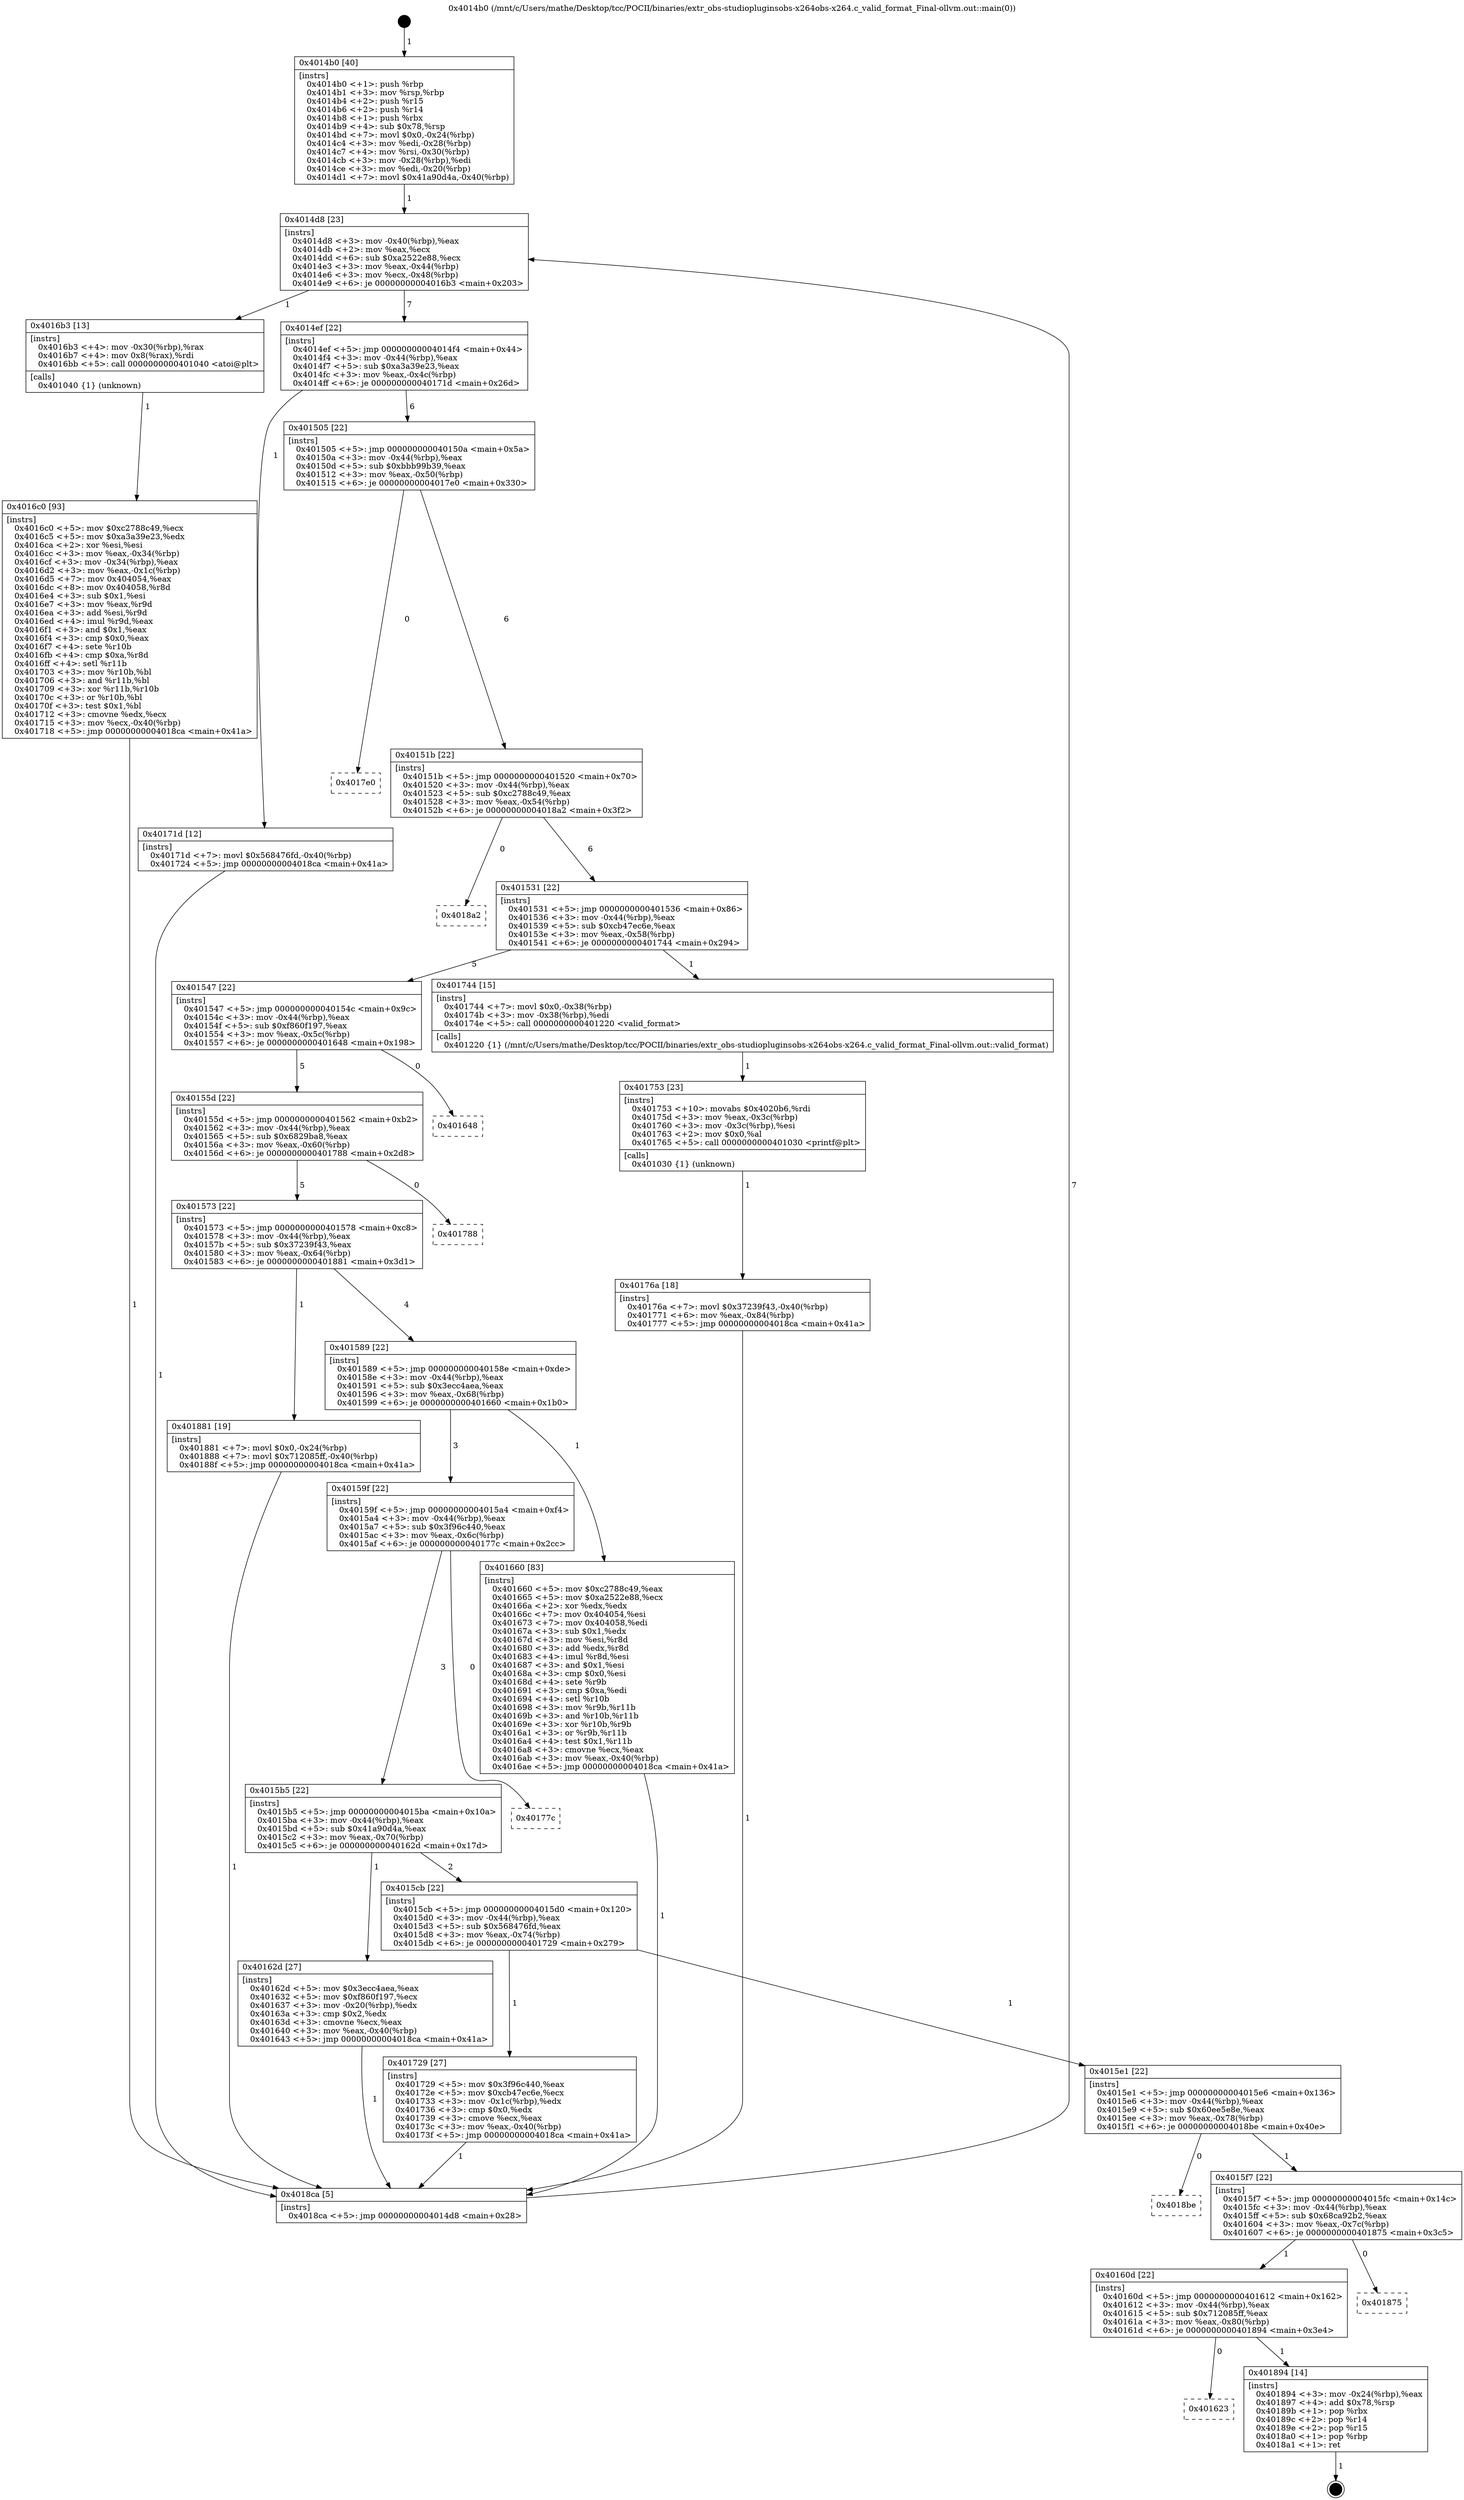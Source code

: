 digraph "0x4014b0" {
  label = "0x4014b0 (/mnt/c/Users/mathe/Desktop/tcc/POCII/binaries/extr_obs-studiopluginsobs-x264obs-x264.c_valid_format_Final-ollvm.out::main(0))"
  labelloc = "t"
  node[shape=record]

  Entry [label="",width=0.3,height=0.3,shape=circle,fillcolor=black,style=filled]
  "0x4014d8" [label="{
     0x4014d8 [23]\l
     | [instrs]\l
     &nbsp;&nbsp;0x4014d8 \<+3\>: mov -0x40(%rbp),%eax\l
     &nbsp;&nbsp;0x4014db \<+2\>: mov %eax,%ecx\l
     &nbsp;&nbsp;0x4014dd \<+6\>: sub $0xa2522e88,%ecx\l
     &nbsp;&nbsp;0x4014e3 \<+3\>: mov %eax,-0x44(%rbp)\l
     &nbsp;&nbsp;0x4014e6 \<+3\>: mov %ecx,-0x48(%rbp)\l
     &nbsp;&nbsp;0x4014e9 \<+6\>: je 00000000004016b3 \<main+0x203\>\l
  }"]
  "0x4016b3" [label="{
     0x4016b3 [13]\l
     | [instrs]\l
     &nbsp;&nbsp;0x4016b3 \<+4\>: mov -0x30(%rbp),%rax\l
     &nbsp;&nbsp;0x4016b7 \<+4\>: mov 0x8(%rax),%rdi\l
     &nbsp;&nbsp;0x4016bb \<+5\>: call 0000000000401040 \<atoi@plt\>\l
     | [calls]\l
     &nbsp;&nbsp;0x401040 \{1\} (unknown)\l
  }"]
  "0x4014ef" [label="{
     0x4014ef [22]\l
     | [instrs]\l
     &nbsp;&nbsp;0x4014ef \<+5\>: jmp 00000000004014f4 \<main+0x44\>\l
     &nbsp;&nbsp;0x4014f4 \<+3\>: mov -0x44(%rbp),%eax\l
     &nbsp;&nbsp;0x4014f7 \<+5\>: sub $0xa3a39e23,%eax\l
     &nbsp;&nbsp;0x4014fc \<+3\>: mov %eax,-0x4c(%rbp)\l
     &nbsp;&nbsp;0x4014ff \<+6\>: je 000000000040171d \<main+0x26d\>\l
  }"]
  Exit [label="",width=0.3,height=0.3,shape=circle,fillcolor=black,style=filled,peripheries=2]
  "0x40171d" [label="{
     0x40171d [12]\l
     | [instrs]\l
     &nbsp;&nbsp;0x40171d \<+7\>: movl $0x568476fd,-0x40(%rbp)\l
     &nbsp;&nbsp;0x401724 \<+5\>: jmp 00000000004018ca \<main+0x41a\>\l
  }"]
  "0x401505" [label="{
     0x401505 [22]\l
     | [instrs]\l
     &nbsp;&nbsp;0x401505 \<+5\>: jmp 000000000040150a \<main+0x5a\>\l
     &nbsp;&nbsp;0x40150a \<+3\>: mov -0x44(%rbp),%eax\l
     &nbsp;&nbsp;0x40150d \<+5\>: sub $0xbbb99b39,%eax\l
     &nbsp;&nbsp;0x401512 \<+3\>: mov %eax,-0x50(%rbp)\l
     &nbsp;&nbsp;0x401515 \<+6\>: je 00000000004017e0 \<main+0x330\>\l
  }"]
  "0x401623" [label="{
     0x401623\l
  }", style=dashed]
  "0x4017e0" [label="{
     0x4017e0\l
  }", style=dashed]
  "0x40151b" [label="{
     0x40151b [22]\l
     | [instrs]\l
     &nbsp;&nbsp;0x40151b \<+5\>: jmp 0000000000401520 \<main+0x70\>\l
     &nbsp;&nbsp;0x401520 \<+3\>: mov -0x44(%rbp),%eax\l
     &nbsp;&nbsp;0x401523 \<+5\>: sub $0xc2788c49,%eax\l
     &nbsp;&nbsp;0x401528 \<+3\>: mov %eax,-0x54(%rbp)\l
     &nbsp;&nbsp;0x40152b \<+6\>: je 00000000004018a2 \<main+0x3f2\>\l
  }"]
  "0x401894" [label="{
     0x401894 [14]\l
     | [instrs]\l
     &nbsp;&nbsp;0x401894 \<+3\>: mov -0x24(%rbp),%eax\l
     &nbsp;&nbsp;0x401897 \<+4\>: add $0x78,%rsp\l
     &nbsp;&nbsp;0x40189b \<+1\>: pop %rbx\l
     &nbsp;&nbsp;0x40189c \<+2\>: pop %r14\l
     &nbsp;&nbsp;0x40189e \<+2\>: pop %r15\l
     &nbsp;&nbsp;0x4018a0 \<+1\>: pop %rbp\l
     &nbsp;&nbsp;0x4018a1 \<+1\>: ret\l
  }"]
  "0x4018a2" [label="{
     0x4018a2\l
  }", style=dashed]
  "0x401531" [label="{
     0x401531 [22]\l
     | [instrs]\l
     &nbsp;&nbsp;0x401531 \<+5\>: jmp 0000000000401536 \<main+0x86\>\l
     &nbsp;&nbsp;0x401536 \<+3\>: mov -0x44(%rbp),%eax\l
     &nbsp;&nbsp;0x401539 \<+5\>: sub $0xcb47ec6e,%eax\l
     &nbsp;&nbsp;0x40153e \<+3\>: mov %eax,-0x58(%rbp)\l
     &nbsp;&nbsp;0x401541 \<+6\>: je 0000000000401744 \<main+0x294\>\l
  }"]
  "0x40160d" [label="{
     0x40160d [22]\l
     | [instrs]\l
     &nbsp;&nbsp;0x40160d \<+5\>: jmp 0000000000401612 \<main+0x162\>\l
     &nbsp;&nbsp;0x401612 \<+3\>: mov -0x44(%rbp),%eax\l
     &nbsp;&nbsp;0x401615 \<+5\>: sub $0x712085ff,%eax\l
     &nbsp;&nbsp;0x40161a \<+3\>: mov %eax,-0x80(%rbp)\l
     &nbsp;&nbsp;0x40161d \<+6\>: je 0000000000401894 \<main+0x3e4\>\l
  }"]
  "0x401744" [label="{
     0x401744 [15]\l
     | [instrs]\l
     &nbsp;&nbsp;0x401744 \<+7\>: movl $0x0,-0x38(%rbp)\l
     &nbsp;&nbsp;0x40174b \<+3\>: mov -0x38(%rbp),%edi\l
     &nbsp;&nbsp;0x40174e \<+5\>: call 0000000000401220 \<valid_format\>\l
     | [calls]\l
     &nbsp;&nbsp;0x401220 \{1\} (/mnt/c/Users/mathe/Desktop/tcc/POCII/binaries/extr_obs-studiopluginsobs-x264obs-x264.c_valid_format_Final-ollvm.out::valid_format)\l
  }"]
  "0x401547" [label="{
     0x401547 [22]\l
     | [instrs]\l
     &nbsp;&nbsp;0x401547 \<+5\>: jmp 000000000040154c \<main+0x9c\>\l
     &nbsp;&nbsp;0x40154c \<+3\>: mov -0x44(%rbp),%eax\l
     &nbsp;&nbsp;0x40154f \<+5\>: sub $0xf860f197,%eax\l
     &nbsp;&nbsp;0x401554 \<+3\>: mov %eax,-0x5c(%rbp)\l
     &nbsp;&nbsp;0x401557 \<+6\>: je 0000000000401648 \<main+0x198\>\l
  }"]
  "0x401875" [label="{
     0x401875\l
  }", style=dashed]
  "0x401648" [label="{
     0x401648\l
  }", style=dashed]
  "0x40155d" [label="{
     0x40155d [22]\l
     | [instrs]\l
     &nbsp;&nbsp;0x40155d \<+5\>: jmp 0000000000401562 \<main+0xb2\>\l
     &nbsp;&nbsp;0x401562 \<+3\>: mov -0x44(%rbp),%eax\l
     &nbsp;&nbsp;0x401565 \<+5\>: sub $0x6829ba8,%eax\l
     &nbsp;&nbsp;0x40156a \<+3\>: mov %eax,-0x60(%rbp)\l
     &nbsp;&nbsp;0x40156d \<+6\>: je 0000000000401788 \<main+0x2d8\>\l
  }"]
  "0x4015f7" [label="{
     0x4015f7 [22]\l
     | [instrs]\l
     &nbsp;&nbsp;0x4015f7 \<+5\>: jmp 00000000004015fc \<main+0x14c\>\l
     &nbsp;&nbsp;0x4015fc \<+3\>: mov -0x44(%rbp),%eax\l
     &nbsp;&nbsp;0x4015ff \<+5\>: sub $0x68ca92b2,%eax\l
     &nbsp;&nbsp;0x401604 \<+3\>: mov %eax,-0x7c(%rbp)\l
     &nbsp;&nbsp;0x401607 \<+6\>: je 0000000000401875 \<main+0x3c5\>\l
  }"]
  "0x401788" [label="{
     0x401788\l
  }", style=dashed]
  "0x401573" [label="{
     0x401573 [22]\l
     | [instrs]\l
     &nbsp;&nbsp;0x401573 \<+5\>: jmp 0000000000401578 \<main+0xc8\>\l
     &nbsp;&nbsp;0x401578 \<+3\>: mov -0x44(%rbp),%eax\l
     &nbsp;&nbsp;0x40157b \<+5\>: sub $0x37239f43,%eax\l
     &nbsp;&nbsp;0x401580 \<+3\>: mov %eax,-0x64(%rbp)\l
     &nbsp;&nbsp;0x401583 \<+6\>: je 0000000000401881 \<main+0x3d1\>\l
  }"]
  "0x4018be" [label="{
     0x4018be\l
  }", style=dashed]
  "0x401881" [label="{
     0x401881 [19]\l
     | [instrs]\l
     &nbsp;&nbsp;0x401881 \<+7\>: movl $0x0,-0x24(%rbp)\l
     &nbsp;&nbsp;0x401888 \<+7\>: movl $0x712085ff,-0x40(%rbp)\l
     &nbsp;&nbsp;0x40188f \<+5\>: jmp 00000000004018ca \<main+0x41a\>\l
  }"]
  "0x401589" [label="{
     0x401589 [22]\l
     | [instrs]\l
     &nbsp;&nbsp;0x401589 \<+5\>: jmp 000000000040158e \<main+0xde\>\l
     &nbsp;&nbsp;0x40158e \<+3\>: mov -0x44(%rbp),%eax\l
     &nbsp;&nbsp;0x401591 \<+5\>: sub $0x3ecc4aea,%eax\l
     &nbsp;&nbsp;0x401596 \<+3\>: mov %eax,-0x68(%rbp)\l
     &nbsp;&nbsp;0x401599 \<+6\>: je 0000000000401660 \<main+0x1b0\>\l
  }"]
  "0x40176a" [label="{
     0x40176a [18]\l
     | [instrs]\l
     &nbsp;&nbsp;0x40176a \<+7\>: movl $0x37239f43,-0x40(%rbp)\l
     &nbsp;&nbsp;0x401771 \<+6\>: mov %eax,-0x84(%rbp)\l
     &nbsp;&nbsp;0x401777 \<+5\>: jmp 00000000004018ca \<main+0x41a\>\l
  }"]
  "0x401660" [label="{
     0x401660 [83]\l
     | [instrs]\l
     &nbsp;&nbsp;0x401660 \<+5\>: mov $0xc2788c49,%eax\l
     &nbsp;&nbsp;0x401665 \<+5\>: mov $0xa2522e88,%ecx\l
     &nbsp;&nbsp;0x40166a \<+2\>: xor %edx,%edx\l
     &nbsp;&nbsp;0x40166c \<+7\>: mov 0x404054,%esi\l
     &nbsp;&nbsp;0x401673 \<+7\>: mov 0x404058,%edi\l
     &nbsp;&nbsp;0x40167a \<+3\>: sub $0x1,%edx\l
     &nbsp;&nbsp;0x40167d \<+3\>: mov %esi,%r8d\l
     &nbsp;&nbsp;0x401680 \<+3\>: add %edx,%r8d\l
     &nbsp;&nbsp;0x401683 \<+4\>: imul %r8d,%esi\l
     &nbsp;&nbsp;0x401687 \<+3\>: and $0x1,%esi\l
     &nbsp;&nbsp;0x40168a \<+3\>: cmp $0x0,%esi\l
     &nbsp;&nbsp;0x40168d \<+4\>: sete %r9b\l
     &nbsp;&nbsp;0x401691 \<+3\>: cmp $0xa,%edi\l
     &nbsp;&nbsp;0x401694 \<+4\>: setl %r10b\l
     &nbsp;&nbsp;0x401698 \<+3\>: mov %r9b,%r11b\l
     &nbsp;&nbsp;0x40169b \<+3\>: and %r10b,%r11b\l
     &nbsp;&nbsp;0x40169e \<+3\>: xor %r10b,%r9b\l
     &nbsp;&nbsp;0x4016a1 \<+3\>: or %r9b,%r11b\l
     &nbsp;&nbsp;0x4016a4 \<+4\>: test $0x1,%r11b\l
     &nbsp;&nbsp;0x4016a8 \<+3\>: cmovne %ecx,%eax\l
     &nbsp;&nbsp;0x4016ab \<+3\>: mov %eax,-0x40(%rbp)\l
     &nbsp;&nbsp;0x4016ae \<+5\>: jmp 00000000004018ca \<main+0x41a\>\l
  }"]
  "0x40159f" [label="{
     0x40159f [22]\l
     | [instrs]\l
     &nbsp;&nbsp;0x40159f \<+5\>: jmp 00000000004015a4 \<main+0xf4\>\l
     &nbsp;&nbsp;0x4015a4 \<+3\>: mov -0x44(%rbp),%eax\l
     &nbsp;&nbsp;0x4015a7 \<+5\>: sub $0x3f96c440,%eax\l
     &nbsp;&nbsp;0x4015ac \<+3\>: mov %eax,-0x6c(%rbp)\l
     &nbsp;&nbsp;0x4015af \<+6\>: je 000000000040177c \<main+0x2cc\>\l
  }"]
  "0x401753" [label="{
     0x401753 [23]\l
     | [instrs]\l
     &nbsp;&nbsp;0x401753 \<+10\>: movabs $0x4020b6,%rdi\l
     &nbsp;&nbsp;0x40175d \<+3\>: mov %eax,-0x3c(%rbp)\l
     &nbsp;&nbsp;0x401760 \<+3\>: mov -0x3c(%rbp),%esi\l
     &nbsp;&nbsp;0x401763 \<+2\>: mov $0x0,%al\l
     &nbsp;&nbsp;0x401765 \<+5\>: call 0000000000401030 \<printf@plt\>\l
     | [calls]\l
     &nbsp;&nbsp;0x401030 \{1\} (unknown)\l
  }"]
  "0x40177c" [label="{
     0x40177c\l
  }", style=dashed]
  "0x4015b5" [label="{
     0x4015b5 [22]\l
     | [instrs]\l
     &nbsp;&nbsp;0x4015b5 \<+5\>: jmp 00000000004015ba \<main+0x10a\>\l
     &nbsp;&nbsp;0x4015ba \<+3\>: mov -0x44(%rbp),%eax\l
     &nbsp;&nbsp;0x4015bd \<+5\>: sub $0x41a90d4a,%eax\l
     &nbsp;&nbsp;0x4015c2 \<+3\>: mov %eax,-0x70(%rbp)\l
     &nbsp;&nbsp;0x4015c5 \<+6\>: je 000000000040162d \<main+0x17d\>\l
  }"]
  "0x4015e1" [label="{
     0x4015e1 [22]\l
     | [instrs]\l
     &nbsp;&nbsp;0x4015e1 \<+5\>: jmp 00000000004015e6 \<main+0x136\>\l
     &nbsp;&nbsp;0x4015e6 \<+3\>: mov -0x44(%rbp),%eax\l
     &nbsp;&nbsp;0x4015e9 \<+5\>: sub $0x60ee5e8e,%eax\l
     &nbsp;&nbsp;0x4015ee \<+3\>: mov %eax,-0x78(%rbp)\l
     &nbsp;&nbsp;0x4015f1 \<+6\>: je 00000000004018be \<main+0x40e\>\l
  }"]
  "0x40162d" [label="{
     0x40162d [27]\l
     | [instrs]\l
     &nbsp;&nbsp;0x40162d \<+5\>: mov $0x3ecc4aea,%eax\l
     &nbsp;&nbsp;0x401632 \<+5\>: mov $0xf860f197,%ecx\l
     &nbsp;&nbsp;0x401637 \<+3\>: mov -0x20(%rbp),%edx\l
     &nbsp;&nbsp;0x40163a \<+3\>: cmp $0x2,%edx\l
     &nbsp;&nbsp;0x40163d \<+3\>: cmovne %ecx,%eax\l
     &nbsp;&nbsp;0x401640 \<+3\>: mov %eax,-0x40(%rbp)\l
     &nbsp;&nbsp;0x401643 \<+5\>: jmp 00000000004018ca \<main+0x41a\>\l
  }"]
  "0x4015cb" [label="{
     0x4015cb [22]\l
     | [instrs]\l
     &nbsp;&nbsp;0x4015cb \<+5\>: jmp 00000000004015d0 \<main+0x120\>\l
     &nbsp;&nbsp;0x4015d0 \<+3\>: mov -0x44(%rbp),%eax\l
     &nbsp;&nbsp;0x4015d3 \<+5\>: sub $0x568476fd,%eax\l
     &nbsp;&nbsp;0x4015d8 \<+3\>: mov %eax,-0x74(%rbp)\l
     &nbsp;&nbsp;0x4015db \<+6\>: je 0000000000401729 \<main+0x279\>\l
  }"]
  "0x4018ca" [label="{
     0x4018ca [5]\l
     | [instrs]\l
     &nbsp;&nbsp;0x4018ca \<+5\>: jmp 00000000004014d8 \<main+0x28\>\l
  }"]
  "0x4014b0" [label="{
     0x4014b0 [40]\l
     | [instrs]\l
     &nbsp;&nbsp;0x4014b0 \<+1\>: push %rbp\l
     &nbsp;&nbsp;0x4014b1 \<+3\>: mov %rsp,%rbp\l
     &nbsp;&nbsp;0x4014b4 \<+2\>: push %r15\l
     &nbsp;&nbsp;0x4014b6 \<+2\>: push %r14\l
     &nbsp;&nbsp;0x4014b8 \<+1\>: push %rbx\l
     &nbsp;&nbsp;0x4014b9 \<+4\>: sub $0x78,%rsp\l
     &nbsp;&nbsp;0x4014bd \<+7\>: movl $0x0,-0x24(%rbp)\l
     &nbsp;&nbsp;0x4014c4 \<+3\>: mov %edi,-0x28(%rbp)\l
     &nbsp;&nbsp;0x4014c7 \<+4\>: mov %rsi,-0x30(%rbp)\l
     &nbsp;&nbsp;0x4014cb \<+3\>: mov -0x28(%rbp),%edi\l
     &nbsp;&nbsp;0x4014ce \<+3\>: mov %edi,-0x20(%rbp)\l
     &nbsp;&nbsp;0x4014d1 \<+7\>: movl $0x41a90d4a,-0x40(%rbp)\l
  }"]
  "0x4016c0" [label="{
     0x4016c0 [93]\l
     | [instrs]\l
     &nbsp;&nbsp;0x4016c0 \<+5\>: mov $0xc2788c49,%ecx\l
     &nbsp;&nbsp;0x4016c5 \<+5\>: mov $0xa3a39e23,%edx\l
     &nbsp;&nbsp;0x4016ca \<+2\>: xor %esi,%esi\l
     &nbsp;&nbsp;0x4016cc \<+3\>: mov %eax,-0x34(%rbp)\l
     &nbsp;&nbsp;0x4016cf \<+3\>: mov -0x34(%rbp),%eax\l
     &nbsp;&nbsp;0x4016d2 \<+3\>: mov %eax,-0x1c(%rbp)\l
     &nbsp;&nbsp;0x4016d5 \<+7\>: mov 0x404054,%eax\l
     &nbsp;&nbsp;0x4016dc \<+8\>: mov 0x404058,%r8d\l
     &nbsp;&nbsp;0x4016e4 \<+3\>: sub $0x1,%esi\l
     &nbsp;&nbsp;0x4016e7 \<+3\>: mov %eax,%r9d\l
     &nbsp;&nbsp;0x4016ea \<+3\>: add %esi,%r9d\l
     &nbsp;&nbsp;0x4016ed \<+4\>: imul %r9d,%eax\l
     &nbsp;&nbsp;0x4016f1 \<+3\>: and $0x1,%eax\l
     &nbsp;&nbsp;0x4016f4 \<+3\>: cmp $0x0,%eax\l
     &nbsp;&nbsp;0x4016f7 \<+4\>: sete %r10b\l
     &nbsp;&nbsp;0x4016fb \<+4\>: cmp $0xa,%r8d\l
     &nbsp;&nbsp;0x4016ff \<+4\>: setl %r11b\l
     &nbsp;&nbsp;0x401703 \<+3\>: mov %r10b,%bl\l
     &nbsp;&nbsp;0x401706 \<+3\>: and %r11b,%bl\l
     &nbsp;&nbsp;0x401709 \<+3\>: xor %r11b,%r10b\l
     &nbsp;&nbsp;0x40170c \<+3\>: or %r10b,%bl\l
     &nbsp;&nbsp;0x40170f \<+3\>: test $0x1,%bl\l
     &nbsp;&nbsp;0x401712 \<+3\>: cmovne %edx,%ecx\l
     &nbsp;&nbsp;0x401715 \<+3\>: mov %ecx,-0x40(%rbp)\l
     &nbsp;&nbsp;0x401718 \<+5\>: jmp 00000000004018ca \<main+0x41a\>\l
  }"]
  "0x401729" [label="{
     0x401729 [27]\l
     | [instrs]\l
     &nbsp;&nbsp;0x401729 \<+5\>: mov $0x3f96c440,%eax\l
     &nbsp;&nbsp;0x40172e \<+5\>: mov $0xcb47ec6e,%ecx\l
     &nbsp;&nbsp;0x401733 \<+3\>: mov -0x1c(%rbp),%edx\l
     &nbsp;&nbsp;0x401736 \<+3\>: cmp $0x0,%edx\l
     &nbsp;&nbsp;0x401739 \<+3\>: cmove %ecx,%eax\l
     &nbsp;&nbsp;0x40173c \<+3\>: mov %eax,-0x40(%rbp)\l
     &nbsp;&nbsp;0x40173f \<+5\>: jmp 00000000004018ca \<main+0x41a\>\l
  }"]
  Entry -> "0x4014b0" [label=" 1"]
  "0x4014d8" -> "0x4016b3" [label=" 1"]
  "0x4014d8" -> "0x4014ef" [label=" 7"]
  "0x401894" -> Exit [label=" 1"]
  "0x4014ef" -> "0x40171d" [label=" 1"]
  "0x4014ef" -> "0x401505" [label=" 6"]
  "0x40160d" -> "0x401623" [label=" 0"]
  "0x401505" -> "0x4017e0" [label=" 0"]
  "0x401505" -> "0x40151b" [label=" 6"]
  "0x40160d" -> "0x401894" [label=" 1"]
  "0x40151b" -> "0x4018a2" [label=" 0"]
  "0x40151b" -> "0x401531" [label=" 6"]
  "0x4015f7" -> "0x40160d" [label=" 1"]
  "0x401531" -> "0x401744" [label=" 1"]
  "0x401531" -> "0x401547" [label=" 5"]
  "0x4015f7" -> "0x401875" [label=" 0"]
  "0x401547" -> "0x401648" [label=" 0"]
  "0x401547" -> "0x40155d" [label=" 5"]
  "0x4015e1" -> "0x4015f7" [label=" 1"]
  "0x40155d" -> "0x401788" [label=" 0"]
  "0x40155d" -> "0x401573" [label=" 5"]
  "0x4015e1" -> "0x4018be" [label=" 0"]
  "0x401573" -> "0x401881" [label=" 1"]
  "0x401573" -> "0x401589" [label=" 4"]
  "0x401881" -> "0x4018ca" [label=" 1"]
  "0x401589" -> "0x401660" [label=" 1"]
  "0x401589" -> "0x40159f" [label=" 3"]
  "0x40176a" -> "0x4018ca" [label=" 1"]
  "0x40159f" -> "0x40177c" [label=" 0"]
  "0x40159f" -> "0x4015b5" [label=" 3"]
  "0x401753" -> "0x40176a" [label=" 1"]
  "0x4015b5" -> "0x40162d" [label=" 1"]
  "0x4015b5" -> "0x4015cb" [label=" 2"]
  "0x40162d" -> "0x4018ca" [label=" 1"]
  "0x4014b0" -> "0x4014d8" [label=" 1"]
  "0x4018ca" -> "0x4014d8" [label=" 7"]
  "0x401660" -> "0x4018ca" [label=" 1"]
  "0x4016b3" -> "0x4016c0" [label=" 1"]
  "0x4016c0" -> "0x4018ca" [label=" 1"]
  "0x40171d" -> "0x4018ca" [label=" 1"]
  "0x401744" -> "0x401753" [label=" 1"]
  "0x4015cb" -> "0x401729" [label=" 1"]
  "0x4015cb" -> "0x4015e1" [label=" 1"]
  "0x401729" -> "0x4018ca" [label=" 1"]
}
